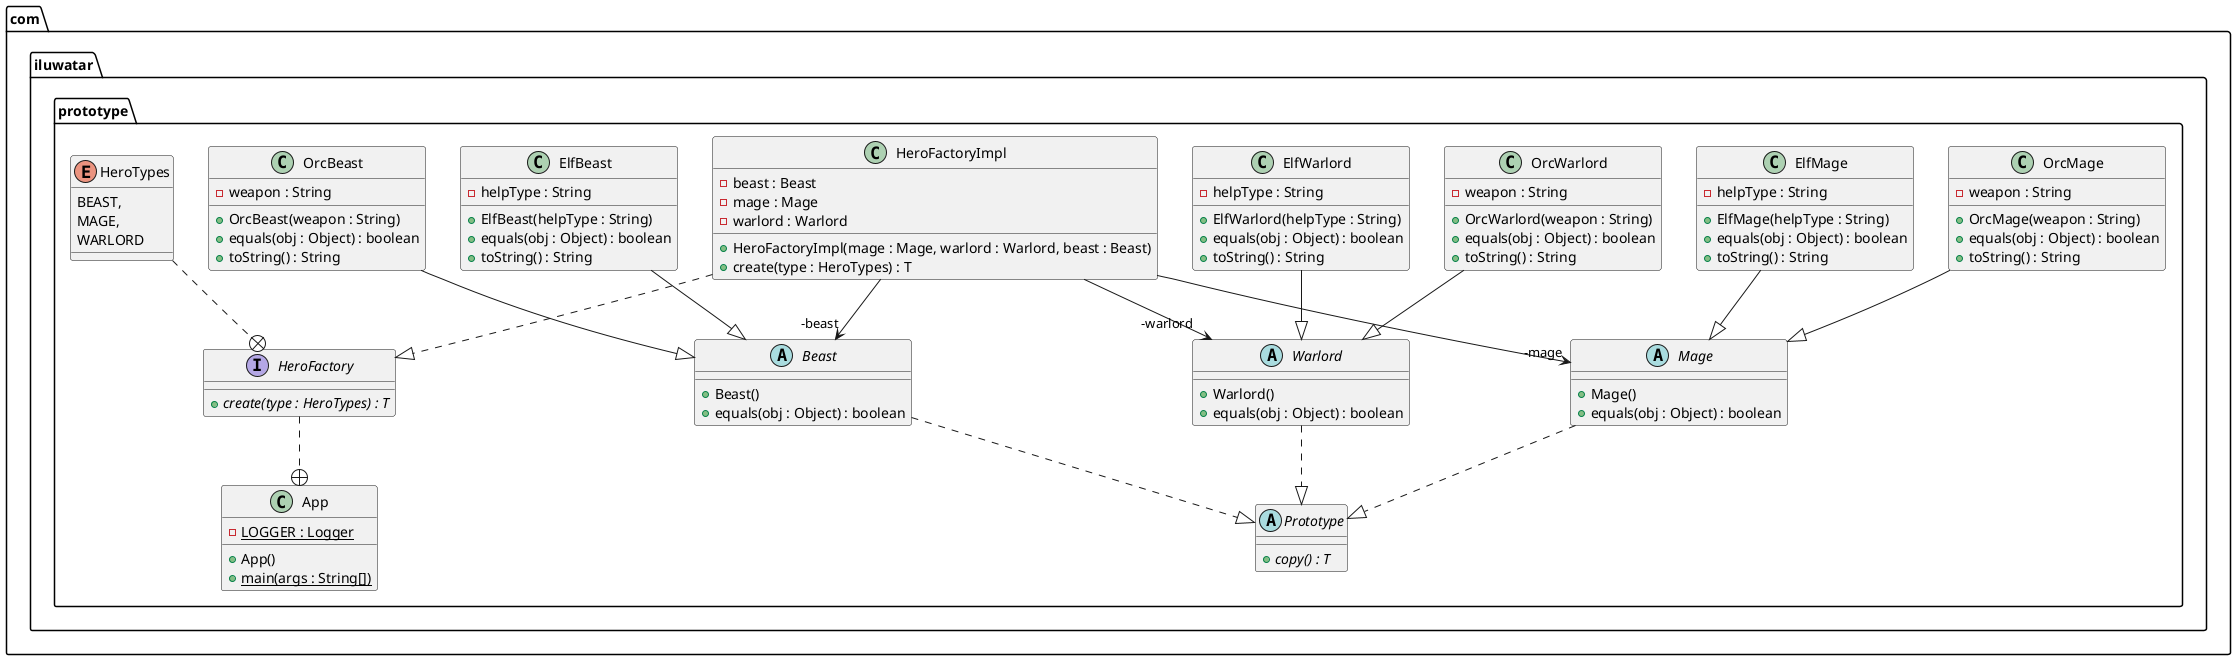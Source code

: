 @startuml
package com.iluwatar.prototype {
  abstract class Prototype {
    + copy() : T {abstract}
  }
  class App {
    - LOGGER : Logger {static}
    + App()
    + main(args : String[]) {static}
  }
  abstract class Beast {
    + Beast()
    + equals(obj : Object) : boolean
  }
  class ElfBeast {
    - helpType : String
    + ElfBeast(helpType : String)
    + equals(obj : Object) : boolean
    + toString() : String
  }
  class ElfMage {
    - helpType : String
    + ElfMage(helpType : String)
    + equals(obj : Object) : boolean
    + toString() : String
  }
  class ElfWarlord {
    - helpType : String
    + ElfWarlord(helpType : String)
    + equals(obj : Object) : boolean
    + toString() : String
  }
  interface HeroFactory {
    + create(type : HeroTypes) : T {abstract}
  }
  class HeroFactoryImpl {
    - beast : Beast
    - mage : Mage
    - warlord : Warlord
    + HeroFactoryImpl(mage : Mage, warlord : Warlord, beast : Beast)
    + create(type : HeroTypes) : T
  }
  abstract class Mage {
    + Mage()
    + equals(obj : Object) : boolean
  }
  class OrcBeast {
    - weapon : String
    + OrcBeast(weapon : String)
    + equals(obj : Object) : boolean
    + toString() : String
  }
  class OrcMage {
    - weapon : String
    + OrcMage(weapon : String)
    + equals(obj : Object) : boolean
    + toString() : String
  }
  class OrcWarlord {
    - weapon : String
    + OrcWarlord(weapon : String)
    + equals(obj : Object) : boolean
    + toString() : String
  }

  abstract class Warlord {
    + Warlord()
    + equals(obj : Object) : boolean
  }
  enum HeroTypes {
    BEAST,
    MAGE,
    WARLORD
  }
}

Beast ..|> Prototype
ElfBeast --|> Beast
OrcBeast --|> Beast
Mage ..|> Prototype
ElfMage --|> Mage
OrcMage --|> Mage
Warlord ..|> Prototype
ElfWarlord --|> Warlord 
OrcWarlord --|> Warlord
HeroFactory ..+ App
HeroTypes ..+ HeroFactory
HeroFactoryImpl -->  "-beast" Beast
HeroFactoryImpl -->  "-warlord" Warlord
HeroFactoryImpl -->  "-mage" Mage
HeroFactoryImpl ..|> HeroFactory
@enduml